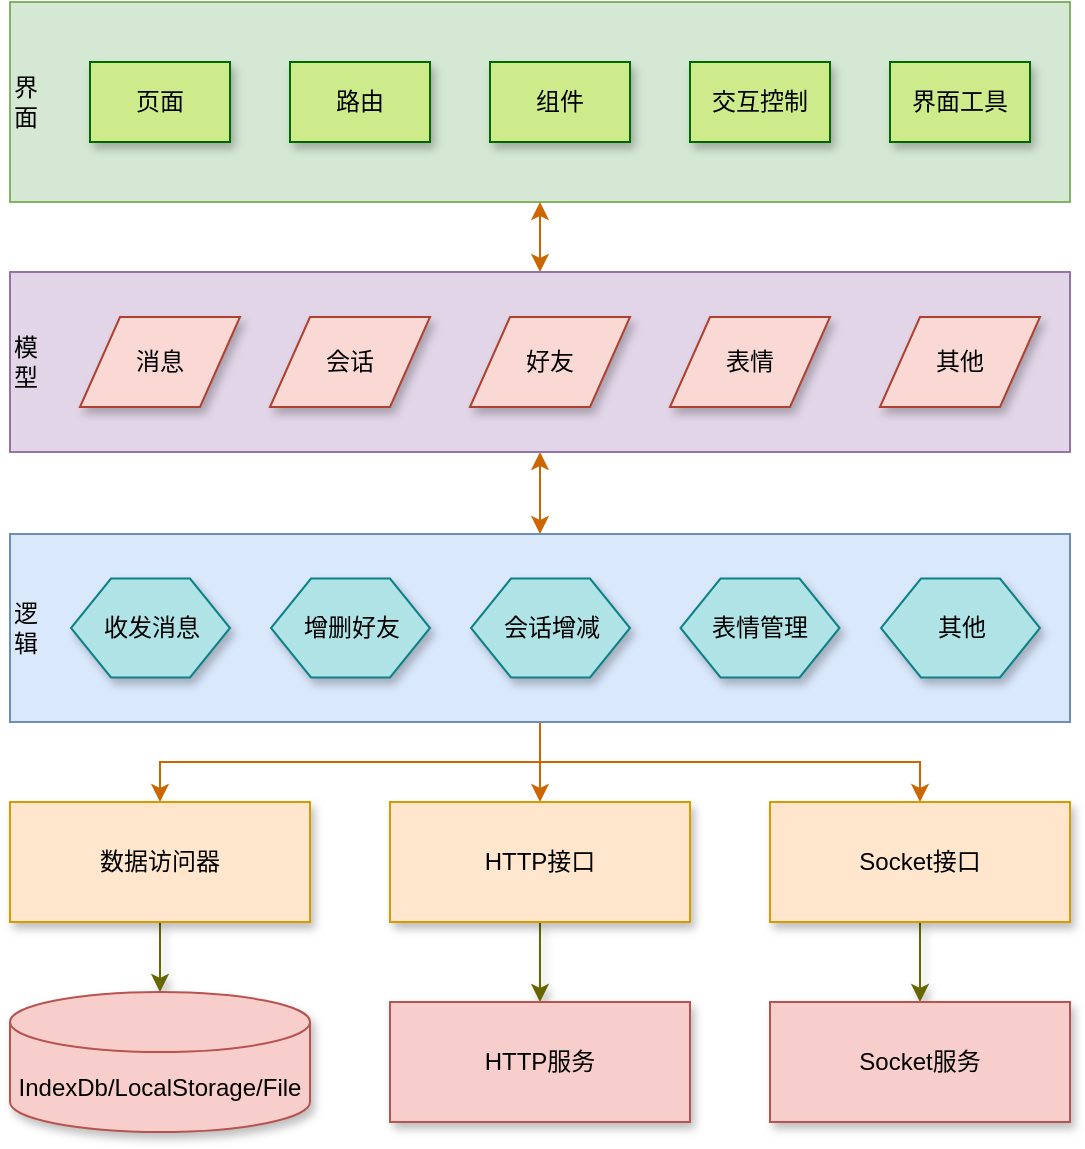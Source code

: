 <mxfile version="14.2.9" type="github">
  <diagram id="muJ2HWbKyWXjHa_u4N1K" name="Page-1">
    <mxGraphModel dx="1571" dy="928" grid="1" gridSize="10" guides="1" tooltips="1" connect="1" arrows="1" fold="1" page="1" pageScale="1" pageWidth="827" pageHeight="1169" math="0" shadow="0">
      <root>
        <mxCell id="0" />
        <mxCell id="1" parent="0" />
        <mxCell id="MjTusuqiSa3jMd16lM1r-5" value="界&lt;br&gt;面" style="rounded=0;whiteSpace=wrap;html=1;align=left;fillColor=#d5e8d4;strokeColor=#82b366;" parent="1" vertex="1">
          <mxGeometry x="90" y="90" width="530" height="100" as="geometry" />
        </mxCell>
        <mxCell id="MjTusuqiSa3jMd16lM1r-6" value="模&lt;br&gt;型" style="rounded=0;whiteSpace=wrap;html=1;align=left;fillColor=#e1d5e7;strokeColor=#9673a6;" parent="1" vertex="1">
          <mxGeometry x="90" y="225" width="530" height="90" as="geometry" />
        </mxCell>
        <mxCell id="lwSbazrePBINatGmSuZH-26" style="edgeStyle=orthogonalEdgeStyle;rounded=0;orthogonalLoop=1;jettySize=auto;html=1;exitX=0.5;exitY=1;exitDx=0;exitDy=0;entryX=0.5;entryY=0;entryDx=0;entryDy=0;fillColor=#0050ef;strokeColor=#CC6600;" edge="1" parent="1" source="MjTusuqiSa3jMd16lM1r-7" target="MjTusuqiSa3jMd16lM1r-10">
          <mxGeometry relative="1" as="geometry" />
        </mxCell>
        <mxCell id="lwSbazrePBINatGmSuZH-27" style="edgeStyle=orthogonalEdgeStyle;rounded=0;orthogonalLoop=1;jettySize=auto;html=1;exitX=0.5;exitY=1;exitDx=0;exitDy=0;entryX=0.5;entryY=0;entryDx=0;entryDy=0;fillColor=#0050ef;strokeColor=#CC6600;" edge="1" parent="1" source="MjTusuqiSa3jMd16lM1r-7" target="MjTusuqiSa3jMd16lM1r-9">
          <mxGeometry relative="1" as="geometry" />
        </mxCell>
        <mxCell id="lwSbazrePBINatGmSuZH-28" style="edgeStyle=orthogonalEdgeStyle;rounded=0;orthogonalLoop=1;jettySize=auto;html=1;exitX=0.5;exitY=1;exitDx=0;exitDy=0;entryX=0.5;entryY=0;entryDx=0;entryDy=0;fillColor=#0050ef;strokeColor=#CC6600;" edge="1" parent="1" source="MjTusuqiSa3jMd16lM1r-7" target="MjTusuqiSa3jMd16lM1r-8">
          <mxGeometry relative="1" as="geometry" />
        </mxCell>
        <mxCell id="MjTusuqiSa3jMd16lM1r-7" value="逻&lt;br&gt;辑" style="rounded=0;whiteSpace=wrap;html=1;align=left;fillColor=#dae8fc;strokeColor=#6c8ebf;" parent="1" vertex="1">
          <mxGeometry x="90" y="356" width="530" height="94" as="geometry" />
        </mxCell>
        <mxCell id="lwSbazrePBINatGmSuZH-31" style="edgeStyle=orthogonalEdgeStyle;rounded=0;orthogonalLoop=1;jettySize=auto;html=1;exitX=0.5;exitY=1;exitDx=0;exitDy=0;entryX=0.5;entryY=0;entryDx=0;entryDy=0;entryPerimeter=0;strokeColor=#666600;shadow=1;" edge="1" parent="1" source="MjTusuqiSa3jMd16lM1r-8" target="MjTusuqiSa3jMd16lM1r-14">
          <mxGeometry relative="1" as="geometry" />
        </mxCell>
        <mxCell id="MjTusuqiSa3jMd16lM1r-8" value="数据访问器" style="rounded=0;whiteSpace=wrap;html=1;fillColor=#ffe6cc;strokeColor=#d79b00;shadow=1;" parent="1" vertex="1">
          <mxGeometry x="90" y="490" width="150" height="60" as="geometry" />
        </mxCell>
        <mxCell id="lwSbazrePBINatGmSuZH-30" style="edgeStyle=orthogonalEdgeStyle;rounded=0;orthogonalLoop=1;jettySize=auto;html=1;exitX=0.5;exitY=1;exitDx=0;exitDy=0;entryX=0.5;entryY=0;entryDx=0;entryDy=0;strokeColor=#666600;shadow=1;" edge="1" parent="1" source="MjTusuqiSa3jMd16lM1r-9" target="MjTusuqiSa3jMd16lM1r-12">
          <mxGeometry relative="1" as="geometry" />
        </mxCell>
        <mxCell id="MjTusuqiSa3jMd16lM1r-9" value="HTTP接口" style="rounded=0;whiteSpace=wrap;html=1;fillColor=#ffe6cc;strokeColor=#d79b00;shadow=1;" parent="1" vertex="1">
          <mxGeometry x="280" y="490" width="150" height="60" as="geometry" />
        </mxCell>
        <mxCell id="lwSbazrePBINatGmSuZH-29" style="edgeStyle=orthogonalEdgeStyle;rounded=0;orthogonalLoop=1;jettySize=auto;html=1;exitX=0.5;exitY=1;exitDx=0;exitDy=0;entryX=0.5;entryY=0;entryDx=0;entryDy=0;strokeColor=#666600;shadow=1;" edge="1" parent="1" source="MjTusuqiSa3jMd16lM1r-10" target="MjTusuqiSa3jMd16lM1r-11">
          <mxGeometry relative="1" as="geometry" />
        </mxCell>
        <mxCell id="MjTusuqiSa3jMd16lM1r-10" value="Socket接口" style="rounded=0;whiteSpace=wrap;html=1;fillColor=#ffe6cc;strokeColor=#d79b00;shadow=1;" parent="1" vertex="1">
          <mxGeometry x="470" y="490" width="150" height="60" as="geometry" />
        </mxCell>
        <mxCell id="MjTusuqiSa3jMd16lM1r-11" value="Socket服务" style="rounded=0;whiteSpace=wrap;html=1;fillColor=#f8cecc;strokeColor=#b85450;shadow=1;" parent="1" vertex="1">
          <mxGeometry x="470" y="590" width="150" height="60" as="geometry" />
        </mxCell>
        <mxCell id="MjTusuqiSa3jMd16lM1r-12" value="HTTP服务" style="rounded=0;whiteSpace=wrap;html=1;fillColor=#f8cecc;strokeColor=#b85450;shadow=1;" parent="1" vertex="1">
          <mxGeometry x="280" y="590" width="150" height="60" as="geometry" />
        </mxCell>
        <mxCell id="MjTusuqiSa3jMd16lM1r-14" value="IndexDb/LocalStorage/File" style="shape=cylinder3;whiteSpace=wrap;html=1;boundedLbl=1;backgroundOutline=1;size=15;fillColor=#f8cecc;strokeColor=#b85450;shadow=1;" parent="1" vertex="1">
          <mxGeometry x="90" y="585" width="150" height="70" as="geometry" />
        </mxCell>
        <mxCell id="MjTusuqiSa3jMd16lM1r-15" value="" style="endArrow=classic;startArrow=classic;html=1;exitX=0.5;exitY=0;exitDx=0;exitDy=0;strokeColor=#CC6600;" parent="1" source="MjTusuqiSa3jMd16lM1r-6" target="MjTusuqiSa3jMd16lM1r-5" edge="1">
          <mxGeometry width="50" height="50" relative="1" as="geometry">
            <mxPoint x="390" y="500" as="sourcePoint" />
            <mxPoint x="440" y="450" as="targetPoint" />
          </mxGeometry>
        </mxCell>
        <mxCell id="MjTusuqiSa3jMd16lM1r-16" value="页面" style="rounded=0;whiteSpace=wrap;html=1;align=center;fillColor=#cdeb8b;shadow=1;strokeColor=#006600;" parent="1" vertex="1">
          <mxGeometry x="130" y="120" width="70" height="40" as="geometry" />
        </mxCell>
        <mxCell id="MjTusuqiSa3jMd16lM1r-17" value="路由" style="rounded=0;whiteSpace=wrap;html=1;align=center;fillColor=#cdeb8b;shadow=1;strokeColor=#006600;" parent="1" vertex="1">
          <mxGeometry x="230" y="120" width="70" height="40" as="geometry" />
        </mxCell>
        <mxCell id="MjTusuqiSa3jMd16lM1r-18" value="组件" style="rounded=0;whiteSpace=wrap;html=1;align=center;fillColor=#cdeb8b;shadow=1;strokeColor=#006600;" parent="1" vertex="1">
          <mxGeometry x="330" y="120" width="70" height="40" as="geometry" />
        </mxCell>
        <mxCell id="MjTusuqiSa3jMd16lM1r-19" value="交互控制" style="rounded=0;whiteSpace=wrap;html=1;align=center;fillColor=#cdeb8b;shadow=1;strokeColor=#006600;" parent="1" vertex="1">
          <mxGeometry x="430" y="120" width="70" height="40" as="geometry" />
        </mxCell>
        <mxCell id="MjTusuqiSa3jMd16lM1r-20" value="界面工具" style="rounded=0;whiteSpace=wrap;html=1;align=center;fillColor=#cdeb8b;shadow=1;strokeColor=#006600;" parent="1" vertex="1">
          <mxGeometry x="530" y="120" width="70" height="40" as="geometry" />
        </mxCell>
        <mxCell id="lwSbazrePBINatGmSuZH-1" value="消息" style="shape=parallelogram;perimeter=parallelogramPerimeter;whiteSpace=wrap;html=1;fixedSize=1;fillColor=#fad9d5;strokeColor=#ae4132;shadow=1;" vertex="1" parent="1">
          <mxGeometry x="125" y="247.5" width="80" height="45" as="geometry" />
        </mxCell>
        <mxCell id="lwSbazrePBINatGmSuZH-2" value="会话" style="shape=parallelogram;perimeter=parallelogramPerimeter;whiteSpace=wrap;html=1;fixedSize=1;fillColor=#fad9d5;strokeColor=#ae4132;shadow=1;" vertex="1" parent="1">
          <mxGeometry x="220" y="247.5" width="80" height="45" as="geometry" />
        </mxCell>
        <mxCell id="lwSbazrePBINatGmSuZH-3" value="好友" style="shape=parallelogram;perimeter=parallelogramPerimeter;whiteSpace=wrap;html=1;fixedSize=1;fillColor=#fad9d5;strokeColor=#ae4132;shadow=1;" vertex="1" parent="1">
          <mxGeometry x="320" y="247.5" width="80" height="45" as="geometry" />
        </mxCell>
        <mxCell id="lwSbazrePBINatGmSuZH-6" value="表情" style="shape=parallelogram;perimeter=parallelogramPerimeter;whiteSpace=wrap;html=1;fixedSize=1;fillColor=#fad9d5;strokeColor=#ae4132;shadow=1;" vertex="1" parent="1">
          <mxGeometry x="420" y="247.5" width="80" height="45" as="geometry" />
        </mxCell>
        <mxCell id="lwSbazrePBINatGmSuZH-7" value="其他" style="shape=parallelogram;perimeter=parallelogramPerimeter;whiteSpace=wrap;html=1;fixedSize=1;fillColor=#fad9d5;strokeColor=#ae4132;shadow=1;" vertex="1" parent="1">
          <mxGeometry x="525" y="247.5" width="80" height="45" as="geometry" />
        </mxCell>
        <mxCell id="lwSbazrePBINatGmSuZH-19" value="收发消息" style="shape=hexagon;perimeter=hexagonPerimeter2;whiteSpace=wrap;html=1;fixedSize=1;align=center;fillColor=#b0e3e6;strokeColor=#0e8088;shadow=1;" vertex="1" parent="1">
          <mxGeometry x="120.5" y="378.25" width="79.5" height="49.5" as="geometry" />
        </mxCell>
        <mxCell id="lwSbazrePBINatGmSuZH-20" value="会话增减" style="shape=hexagon;perimeter=hexagonPerimeter2;whiteSpace=wrap;html=1;fixedSize=1;align=center;fillColor=#b0e3e6;strokeColor=#0e8088;shadow=1;" vertex="1" parent="1">
          <mxGeometry x="320.5" y="378.25" width="79.5" height="49.5" as="geometry" />
        </mxCell>
        <mxCell id="lwSbazrePBINatGmSuZH-21" value="表情管理" style="shape=hexagon;perimeter=hexagonPerimeter2;whiteSpace=wrap;html=1;fixedSize=1;align=center;fillColor=#b0e3e6;strokeColor=#0e8088;shadow=1;" vertex="1" parent="1">
          <mxGeometry x="425.25" y="378.25" width="79.5" height="49.5" as="geometry" />
        </mxCell>
        <mxCell id="lwSbazrePBINatGmSuZH-22" value="其他" style="shape=hexagon;perimeter=hexagonPerimeter2;whiteSpace=wrap;html=1;fixedSize=1;align=center;fillColor=#b0e3e6;strokeColor=#0e8088;shadow=1;" vertex="1" parent="1">
          <mxGeometry x="525.5" y="378.25" width="79.5" height="49.5" as="geometry" />
        </mxCell>
        <mxCell id="lwSbazrePBINatGmSuZH-23" value="增删好友" style="shape=hexagon;perimeter=hexagonPerimeter2;whiteSpace=wrap;html=1;fixedSize=1;align=center;fillColor=#b0e3e6;strokeColor=#0e8088;shadow=1;" vertex="1" parent="1">
          <mxGeometry x="220.5" y="378.25" width="79.5" height="49.5" as="geometry" />
        </mxCell>
        <mxCell id="lwSbazrePBINatGmSuZH-24" value="" style="endArrow=classic;startArrow=classic;html=1;entryX=0.5;entryY=1;entryDx=0;entryDy=0;exitX=0.5;exitY=0;exitDx=0;exitDy=0;strokeColor=#CC6600;" edge="1" parent="1" source="MjTusuqiSa3jMd16lM1r-7" target="MjTusuqiSa3jMd16lM1r-6">
          <mxGeometry width="50" height="50" relative="1" as="geometry">
            <mxPoint x="690" y="380" as="sourcePoint" />
            <mxPoint x="740" y="330" as="targetPoint" />
          </mxGeometry>
        </mxCell>
      </root>
    </mxGraphModel>
  </diagram>
</mxfile>
